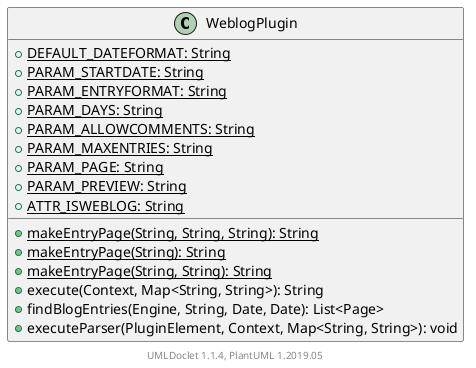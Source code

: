 @startuml

    class WeblogPlugin [[WeblogPlugin.html]] {
        {static} +DEFAULT_DATEFORMAT: String
        {static} +PARAM_STARTDATE: String
        {static} +PARAM_ENTRYFORMAT: String
        {static} +PARAM_DAYS: String
        {static} +PARAM_ALLOWCOMMENTS: String
        {static} +PARAM_MAXENTRIES: String
        {static} +PARAM_PAGE: String
        {static} +PARAM_PREVIEW: String
        {static} +ATTR_ISWEBLOG: String
        {static} +makeEntryPage(String, String, String): String
        {static} +makeEntryPage(String): String
        {static} +makeEntryPage(String, String): String
        +execute(Context, Map<String, String>): String
        +findBlogEntries(Engine, String, Date, Date): List<Page>
        +executeParser(PluginElement, Context, Map<String, String>): void
    }


    center footer UMLDoclet 1.1.4, PlantUML 1.2019.05
@enduml
